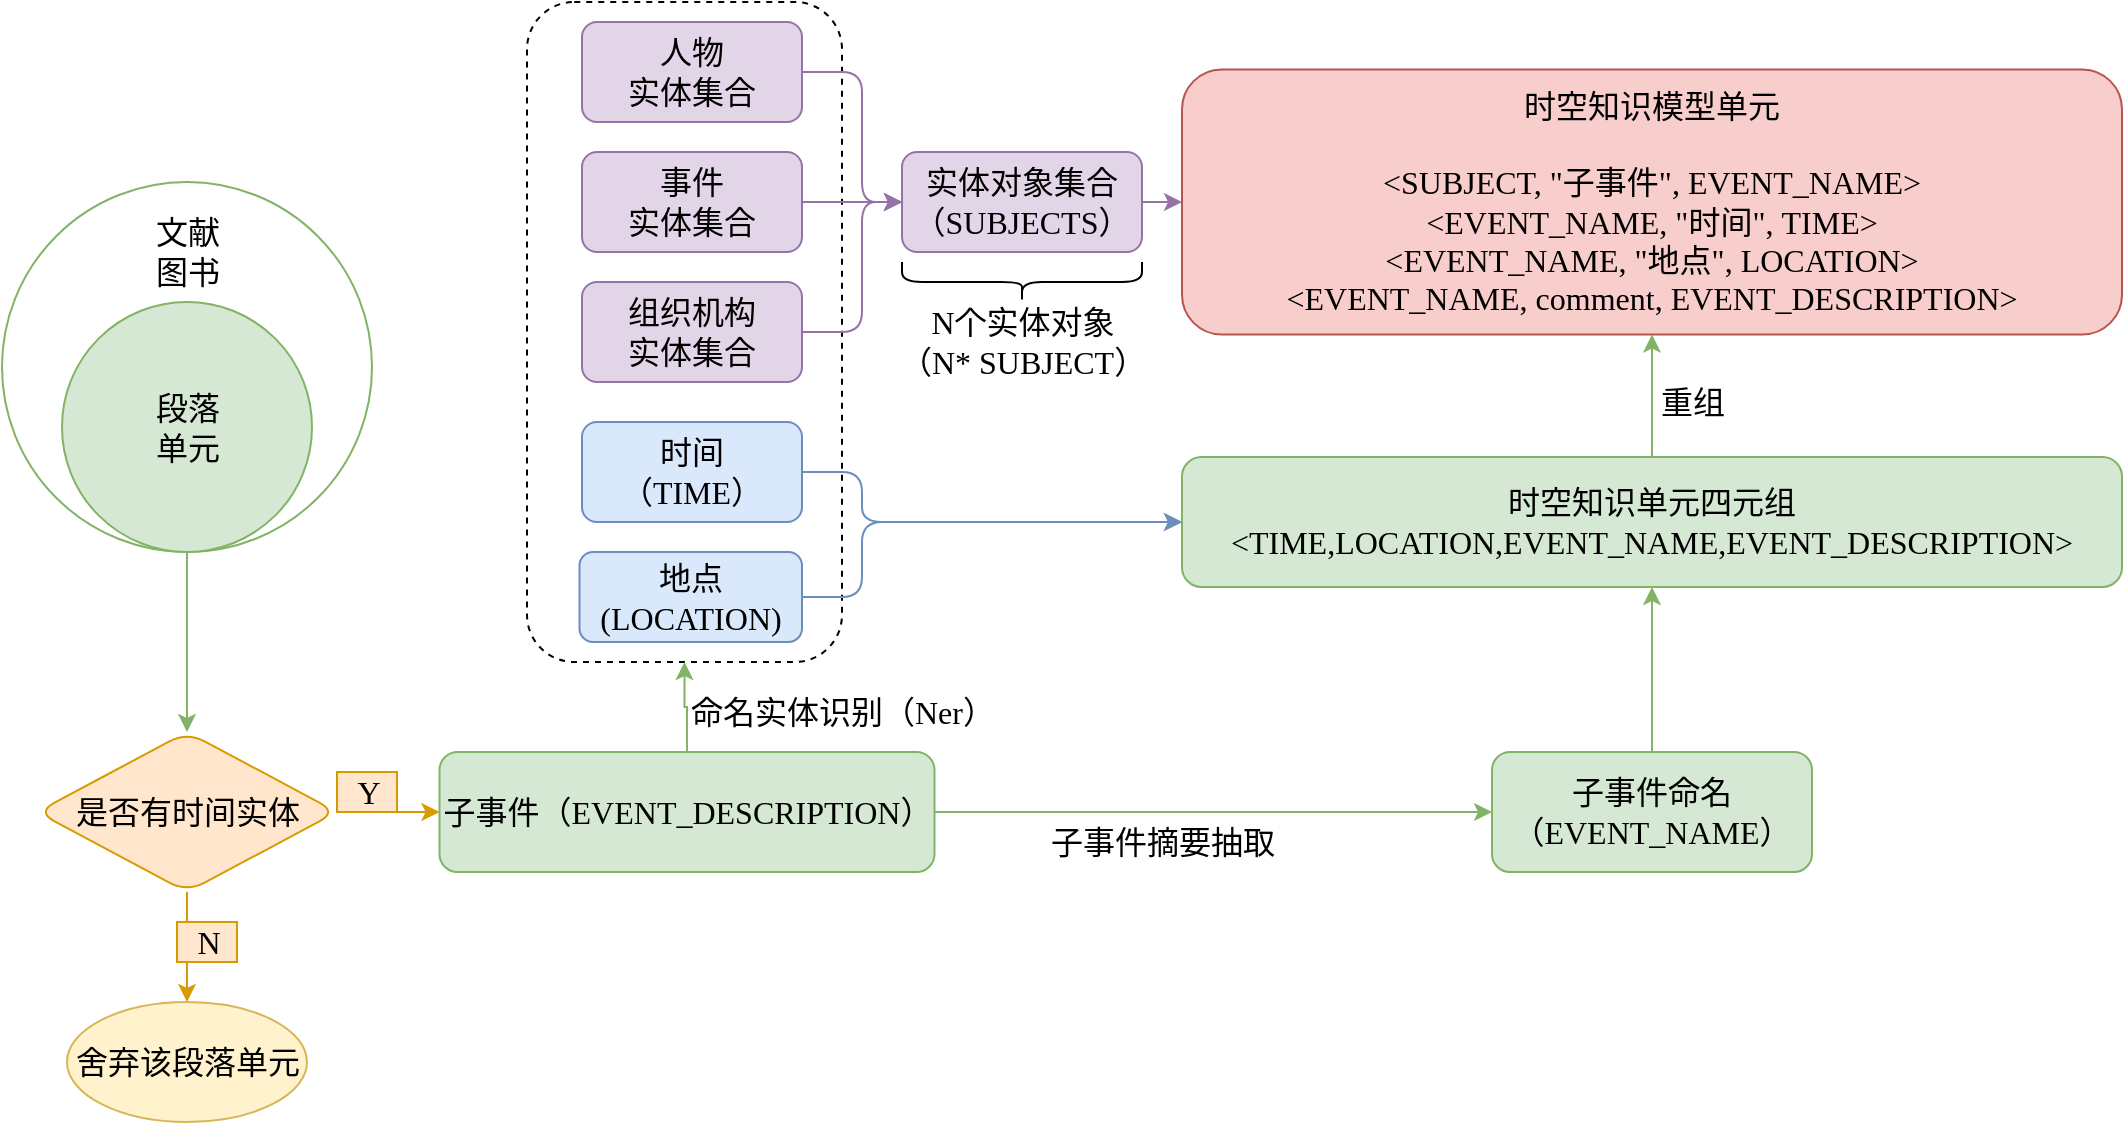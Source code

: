 <mxfile version="17.4.6" type="github">
  <diagram id="Tqv-xgq0oBXDb1eSAF5G" name="Page-1">
    <mxGraphModel dx="1422" dy="738" grid="1" gridSize="10" guides="1" tooltips="1" connect="1" arrows="1" fold="1" page="1" pageScale="1" pageWidth="827" pageHeight="1169" math="0" shadow="0">
      <root>
        <mxCell id="0" />
        <mxCell id="1" parent="0" />
        <mxCell id="5KL64Bzqj7dQWfPiXda_-27" value="" style="rounded=1;whiteSpace=wrap;html=1;fontSize=16;strokeWidth=1;dashed=1;fontStyle=0" parent="1" vertex="1">
          <mxGeometry x="402.5" y="180" width="157.5" height="330" as="geometry" />
        </mxCell>
        <mxCell id="5KL64Bzqj7dQWfPiXda_-74" style="edgeStyle=orthogonalEdgeStyle;rounded=1;orthogonalLoop=1;jettySize=auto;html=1;exitX=1;exitY=0.5;exitDx=0;exitDy=0;fontFamily=Times New Roman;fontSize=16;strokeWidth=1;entryX=0;entryY=0.5;entryDx=0;entryDy=0;fontStyle=0;jumpStyle=none;fillColor=#e1d5e7;strokeColor=#9673a6;" parent="1" source="5KL64Bzqj7dQWfPiXda_-24" target="5KL64Bzqj7dQWfPiXda_-73" edge="1">
          <mxGeometry relative="1" as="geometry">
            <Array as="points">
              <mxPoint x="570" y="215" />
              <mxPoint x="570" y="280" />
            </Array>
          </mxGeometry>
        </mxCell>
        <mxCell id="5KL64Bzqj7dQWfPiXda_-24" value="&lt;span style=&quot;font-size: 16px&quot;&gt;人物&lt;br&gt;实体集合&lt;/span&gt;" style="rounded=1;whiteSpace=wrap;html=1;fontSize=16;strokeWidth=1;fontStyle=0;fillColor=#e1d5e7;strokeColor=#9673a6;" parent="1" vertex="1">
          <mxGeometry x="430" y="190" width="110" height="50" as="geometry" />
        </mxCell>
        <mxCell id="5KL64Bzqj7dQWfPiXda_-75" style="edgeStyle=orthogonalEdgeStyle;rounded=0;orthogonalLoop=1;jettySize=auto;html=1;exitX=1;exitY=0.5;exitDx=0;exitDy=0;entryX=0;entryY=0.5;entryDx=0;entryDy=0;fontFamily=Times New Roman;fontSize=16;strokeWidth=1;fontStyle=0;fillColor=#e1d5e7;strokeColor=#9673a6;" parent="1" source="5KL64Bzqj7dQWfPiXda_-25" target="5KL64Bzqj7dQWfPiXda_-73" edge="1">
          <mxGeometry relative="1" as="geometry" />
        </mxCell>
        <mxCell id="5KL64Bzqj7dQWfPiXda_-25" value="&lt;span style=&quot;font-size: 16px&quot;&gt;事件&lt;br&gt;实体集合&lt;br style=&quot;font-size: 16px&quot;&gt;&lt;/span&gt;" style="rounded=1;whiteSpace=wrap;html=1;fontSize=16;strokeWidth=1;fontStyle=0;fillColor=#e1d5e7;strokeColor=#9673a6;" parent="1" vertex="1">
          <mxGeometry x="430" y="255" width="110" height="50" as="geometry" />
        </mxCell>
        <mxCell id="5KL64Bzqj7dQWfPiXda_-76" style="edgeStyle=orthogonalEdgeStyle;rounded=1;orthogonalLoop=1;jettySize=auto;html=1;exitX=1;exitY=0.5;exitDx=0;exitDy=0;entryX=0;entryY=0.5;entryDx=0;entryDy=0;fontFamily=Times New Roman;fontSize=16;strokeWidth=1;fontStyle=0;fillColor=#e1d5e7;strokeColor=#9673a6;" parent="1" source="5KL64Bzqj7dQWfPiXda_-26" target="5KL64Bzqj7dQWfPiXda_-73" edge="1">
          <mxGeometry relative="1" as="geometry">
            <Array as="points">
              <mxPoint x="570" y="345" />
              <mxPoint x="570" y="280" />
            </Array>
          </mxGeometry>
        </mxCell>
        <mxCell id="5KL64Bzqj7dQWfPiXda_-26" value="&lt;span style=&quot;font-size: 16px;&quot;&gt;组织机构&lt;br style=&quot;font-size: 16px;&quot;&gt;实体集合&lt;/span&gt;" style="rounded=1;whiteSpace=wrap;html=1;fontSize=16;strokeWidth=1;fontStyle=0;fillColor=#e1d5e7;strokeColor=#9673a6;" parent="1" vertex="1">
          <mxGeometry x="430" y="320" width="110" height="50" as="geometry" />
        </mxCell>
        <mxCell id="5KL64Bzqj7dQWfPiXda_-34" value="" style="ellipse;whiteSpace=wrap;html=1;aspect=fixed;rounded=1;fontSize=16;strokeWidth=1;fontStyle=0;fillColor=none;strokeColor=#82b366;" parent="1" vertex="1">
          <mxGeometry x="140" y="270" width="185" height="185" as="geometry" />
        </mxCell>
        <mxCell id="5KL64Bzqj7dQWfPiXda_-60" style="edgeStyle=orthogonalEdgeStyle;rounded=0;orthogonalLoop=1;jettySize=auto;html=1;exitX=0.5;exitY=1;exitDx=0;exitDy=0;entryX=0.5;entryY=0;entryDx=0;entryDy=0;fontFamily=Times New Roman;fontSize=16;strokeWidth=1;fontStyle=0;fillColor=#d5e8d4;strokeColor=#82b366;" parent="1" source="5KL64Bzqj7dQWfPiXda_-35" target="5KL64Bzqj7dQWfPiXda_-46" edge="1">
          <mxGeometry relative="1" as="geometry" />
        </mxCell>
        <mxCell id="5KL64Bzqj7dQWfPiXda_-35" value="" style="ellipse;whiteSpace=wrap;html=1;aspect=fixed;rounded=1;fontSize=16;strokeWidth=1;fontStyle=0;fillColor=#d5e8d4;strokeColor=#82b366;" parent="1" vertex="1">
          <mxGeometry x="170" y="330" width="125" height="125" as="geometry" />
        </mxCell>
        <mxCell id="5KL64Bzqj7dQWfPiXda_-36" value="&lt;span style=&quot;font-size: 16px;&quot;&gt;文献&lt;br style=&quot;font-size: 16px;&quot;&gt;图书&lt;/span&gt;" style="text;html=1;strokeColor=none;fillColor=none;align=center;verticalAlign=middle;whiteSpace=wrap;rounded=0;fontSize=16;strokeWidth=1;fontStyle=0" parent="1" vertex="1">
          <mxGeometry x="202.5" y="290" width="60" height="30" as="geometry" />
        </mxCell>
        <mxCell id="5KL64Bzqj7dQWfPiXda_-38" value="&lt;span style=&quot;font-size: 16px;&quot;&gt;段落&lt;br style=&quot;font-size: 16px;&quot;&gt;单元&lt;/span&gt;" style="text;html=1;strokeColor=none;fillColor=none;align=center;verticalAlign=middle;whiteSpace=wrap;rounded=0;fontSize=16;strokeWidth=1;fontStyle=0" parent="1" vertex="1">
          <mxGeometry x="202.5" y="377.5" width="60" height="30" as="geometry" />
        </mxCell>
        <mxCell id="5KL64Bzqj7dQWfPiXda_-64" style="edgeStyle=orthogonalEdgeStyle;rounded=1;orthogonalLoop=1;jettySize=auto;html=1;exitX=1;exitY=0.5;exitDx=0;exitDy=0;fontFamily=Times New Roman;fontSize=16;entryX=0;entryY=0.5;entryDx=0;entryDy=0;strokeWidth=1;fontStyle=0;fillColor=#dae8fc;strokeColor=#6c8ebf;" parent="1" target="5KL64Bzqj7dQWfPiXda_-59" edge="1" source="5KL64Bzqj7dQWfPiXda_-43">
          <mxGeometry relative="1" as="geometry">
            <mxPoint x="654" y="440" as="targetPoint" />
            <mxPoint x="521.5" y="475" as="sourcePoint" />
            <Array as="points">
              <mxPoint x="570" y="478" />
              <mxPoint x="570" y="440" />
            </Array>
          </mxGeometry>
        </mxCell>
        <mxCell id="5KL64Bzqj7dQWfPiXda_-43" value="&lt;span style=&quot;font-size: 16px;&quot;&gt;&lt;font face=&quot;Times New Roman&quot; style=&quot;font-size: 16px;&quot;&gt;地点&lt;br style=&quot;font-size: 16px;&quot;&gt;(LOCATION)&lt;/font&gt;&lt;br style=&quot;font-size: 16px;&quot;&gt;&lt;/span&gt;" style="rounded=1;whiteSpace=wrap;html=1;fontSize=16;strokeWidth=1;fontStyle=0;fillColor=#dae8fc;strokeColor=#6c8ebf;" parent="1" vertex="1">
          <mxGeometry x="428.75" y="455" width="111.25" height="45" as="geometry" />
        </mxCell>
        <mxCell id="5KL64Bzqj7dQWfPiXda_-50" value="" style="edgeStyle=orthogonalEdgeStyle;rounded=0;orthogonalLoop=1;jettySize=auto;html=1;fontSize=16;strokeWidth=1;fontStyle=0;fillColor=#ffe6cc;strokeColor=#d79b00;" parent="1" source="5KL64Bzqj7dQWfPiXda_-46" target="5KL64Bzqj7dQWfPiXda_-49" edge="1">
          <mxGeometry relative="1" as="geometry" />
        </mxCell>
        <mxCell id="5KL64Bzqj7dQWfPiXda_-52" value="" style="edgeStyle=orthogonalEdgeStyle;rounded=0;orthogonalLoop=1;jettySize=auto;html=1;fontSize=16;strokeWidth=1;fontStyle=0;fillColor=#ffe6cc;strokeColor=#d79b00;" parent="1" source="5KL64Bzqj7dQWfPiXda_-46" target="5KL64Bzqj7dQWfPiXda_-51" edge="1">
          <mxGeometry relative="1" as="geometry" />
        </mxCell>
        <mxCell id="5KL64Bzqj7dQWfPiXda_-46" value="是否有时间实体" style="rhombus;whiteSpace=wrap;html=1;fontSize=16;rounded=1;strokeWidth=1;fontStyle=0;fillColor=#ffe6cc;strokeColor=#d79b00;" parent="1" vertex="1">
          <mxGeometry x="157.5" y="545" width="150" height="80" as="geometry" />
        </mxCell>
        <mxCell id="5KL64Bzqj7dQWfPiXda_-49" value="舍弃该段落单元" style="ellipse;whiteSpace=wrap;html=1;fontSize=16;rounded=0;strokeWidth=1;fontStyle=0;fillColor=#fff2cc;strokeColor=#d6b656;" parent="1" vertex="1">
          <mxGeometry x="172.5" y="680" width="120" height="60" as="geometry" />
        </mxCell>
        <mxCell id="5KL64Bzqj7dQWfPiXda_-53" style="edgeStyle=orthogonalEdgeStyle;rounded=0;orthogonalLoop=1;jettySize=auto;html=1;exitX=0.5;exitY=0;exitDx=0;exitDy=0;fontFamily=Times New Roman;fontSize=16;strokeWidth=1;fontStyle=0;fillColor=#d5e8d4;strokeColor=#82b366;" parent="1" source="5KL64Bzqj7dQWfPiXda_-51" target="5KL64Bzqj7dQWfPiXda_-27" edge="1">
          <mxGeometry relative="1" as="geometry" />
        </mxCell>
        <mxCell id="5KL64Bzqj7dQWfPiXda_-62" style="edgeStyle=orthogonalEdgeStyle;rounded=0;orthogonalLoop=1;jettySize=auto;html=1;exitX=1;exitY=0.5;exitDx=0;exitDy=0;entryX=0;entryY=0.5;entryDx=0;entryDy=0;fontFamily=Times New Roman;fontSize=16;strokeWidth=1;fontStyle=0;fillColor=#d5e8d4;strokeColor=#82b366;" parent="1" source="5KL64Bzqj7dQWfPiXda_-51" target="5KL64Bzqj7dQWfPiXda_-54" edge="1">
          <mxGeometry relative="1" as="geometry" />
        </mxCell>
        <mxCell id="5KL64Bzqj7dQWfPiXda_-51" value="&lt;font face=&quot;Times New Roman&quot; style=&quot;font-size: 16px;&quot;&gt;子事件（&lt;span lang=&quot;EN-US&quot; style=&quot;font-size: 16px;&quot;&gt;EVENT_DESCRIPTION&lt;/span&gt;）&lt;/font&gt;" style="whiteSpace=wrap;html=1;fontSize=16;rounded=1;strokeWidth=1;fontStyle=0;fillColor=#d5e8d4;strokeColor=#82b366;" parent="1" vertex="1">
          <mxGeometry x="358.75" y="555" width="247.5" height="60" as="geometry" />
        </mxCell>
        <mxCell id="5KL64Bzqj7dQWfPiXda_-65" style="edgeStyle=orthogonalEdgeStyle;rounded=0;orthogonalLoop=1;jettySize=auto;html=1;exitX=0.5;exitY=0;exitDx=0;exitDy=0;entryX=0.5;entryY=1;entryDx=0;entryDy=0;fontFamily=Times New Roman;fontSize=16;strokeWidth=1;fontStyle=0;fillColor=#d5e8d4;strokeColor=#82b366;" parent="1" source="5KL64Bzqj7dQWfPiXda_-54" target="5KL64Bzqj7dQWfPiXda_-59" edge="1">
          <mxGeometry relative="1" as="geometry" />
        </mxCell>
        <mxCell id="5KL64Bzqj7dQWfPiXda_-54" value="&lt;font face=&quot;Times New Roman&quot; style=&quot;font-size: 16px;&quot;&gt;子事件命名（&lt;span lang=&quot;EN-US&quot; style=&quot;font-size: 16px;&quot;&gt;EVENT_NAME&lt;/span&gt;）&lt;/font&gt;" style="whiteSpace=wrap;html=1;fontSize=16;rounded=1;strokeWidth=1;fontStyle=0;fillColor=#d5e8d4;strokeColor=#82b366;" parent="1" vertex="1">
          <mxGeometry x="885" y="555" width="160" height="60" as="geometry" />
        </mxCell>
        <mxCell id="5KL64Bzqj7dQWfPiXda_-78" style="edgeStyle=orthogonalEdgeStyle;rounded=0;orthogonalLoop=1;jettySize=auto;html=1;exitX=0.5;exitY=0;exitDx=0;exitDy=0;entryX=0.5;entryY=1;entryDx=0;entryDy=0;fontFamily=Times New Roman;fontSize=16;strokeWidth=1;fontStyle=0;fillColor=#d5e8d4;strokeColor=#82b366;" parent="1" source="5KL64Bzqj7dQWfPiXda_-59" target="5KL64Bzqj7dQWfPiXda_-77" edge="1">
          <mxGeometry relative="1" as="geometry" />
        </mxCell>
        <mxCell id="5KL64Bzqj7dQWfPiXda_-59" value="&lt;font face=&quot;Times New Roman&quot; style=&quot;font-size: 16px;&quot;&gt;&lt;span style=&quot;font-size: 16px;&quot;&gt;时空知识单元四元组&lt;br style=&quot;font-size: 16px;&quot;&gt;&lt;span lang=&quot;EN-US&quot; style=&quot;font-size: 16px;&quot;&gt;&amp;lt;TIME,LOCATION,EVENT_NAME,EVENT_DESCRIPTION&amp;gt;&lt;/span&gt;&lt;/span&gt;&lt;/font&gt;&lt;span style=&quot;font-size: 16px;&quot;&gt;&lt;br style=&quot;font-size: 16px;&quot;&gt;&lt;/span&gt;" style="rounded=1;whiteSpace=wrap;html=1;fontSize=16;strokeWidth=1;fontStyle=0;fillColor=#d5e8d4;strokeColor=#82b366;" parent="1" vertex="1">
          <mxGeometry x="730" y="407.5" width="470" height="65" as="geometry" />
        </mxCell>
        <mxCell id="5KL64Bzqj7dQWfPiXda_-63" style="edgeStyle=orthogonalEdgeStyle;rounded=1;orthogonalLoop=1;jettySize=auto;html=1;exitX=1;exitY=0.5;exitDx=0;exitDy=0;entryX=0;entryY=0.5;entryDx=0;entryDy=0;fontFamily=Times New Roman;fontSize=16;strokeWidth=1;fontStyle=0;fillColor=#dae8fc;strokeColor=#6c8ebf;" parent="1" source="5KL64Bzqj7dQWfPiXda_-61" target="5KL64Bzqj7dQWfPiXda_-59" edge="1">
          <mxGeometry relative="1" as="geometry">
            <Array as="points">
              <mxPoint x="570" y="415" />
              <mxPoint x="570" y="440" />
            </Array>
          </mxGeometry>
        </mxCell>
        <mxCell id="5KL64Bzqj7dQWfPiXda_-61" value="&lt;span style=&quot;font-size: 16px&quot;&gt;&lt;font face=&quot;Times New Roman&quot; style=&quot;font-size: 16px&quot;&gt;时间&lt;br&gt;（TIME）&lt;/font&gt;&lt;/span&gt;" style="rounded=1;whiteSpace=wrap;html=1;fontSize=16;strokeWidth=1;fontStyle=0;fillColor=#dae8fc;strokeColor=#6c8ebf;" parent="1" vertex="1">
          <mxGeometry x="430" y="390" width="110" height="50" as="geometry" />
        </mxCell>
        <mxCell id="5KL64Bzqj7dQWfPiXda_-83" style="edgeStyle=orthogonalEdgeStyle;rounded=0;orthogonalLoop=1;jettySize=auto;html=1;exitX=1;exitY=0.5;exitDx=0;exitDy=0;entryX=0;entryY=0.5;entryDx=0;entryDy=0;fontFamily=Times New Roman;fontSize=16;strokeWidth=1;fontStyle=0;fillColor=#e1d5e7;strokeColor=#9673a6;" parent="1" source="5KL64Bzqj7dQWfPiXda_-73" target="5KL64Bzqj7dQWfPiXda_-77" edge="1">
          <mxGeometry relative="1" as="geometry" />
        </mxCell>
        <mxCell id="5KL64Bzqj7dQWfPiXda_-73" value="&lt;span style=&quot;font-size: 16px;&quot;&gt;&lt;font face=&quot;Times New Roman&quot; style=&quot;font-size: 16px;&quot;&gt;实体对象集合（SUBJECTS）&lt;/font&gt;&lt;br style=&quot;font-size: 16px;&quot;&gt;&lt;/span&gt;" style="rounded=1;whiteSpace=wrap;html=1;fontSize=16;strokeWidth=1;fontStyle=0;fillColor=#e1d5e7;strokeColor=#9673a6;" parent="1" vertex="1">
          <mxGeometry x="590" y="255" width="120" height="50" as="geometry" />
        </mxCell>
        <mxCell id="5KL64Bzqj7dQWfPiXda_-77" value="&lt;font face=&quot;Times New Roman&quot; style=&quot;font-size: 16px;&quot;&gt;&lt;span style=&quot;font-size: 16px;&quot;&gt;时空知识模型单元&lt;br style=&quot;font-size: 16px;&quot;&gt;&lt;br style=&quot;font-size: 16px;&quot;&gt;&amp;lt;&lt;/span&gt;&lt;/font&gt;&lt;span style=&quot;font-family: &amp;quot;times new roman&amp;quot;; font-size: 16px;&quot;&gt;SUBJECT, &quot;&lt;/span&gt;&lt;span style=&quot;font-family: &amp;quot;times new roman&amp;quot;; font-size: 16px;&quot;&gt;子事件&lt;/span&gt;&lt;span style=&quot;font-family: &amp;quot;times new roman&amp;quot;; font-size: 16px;&quot;&gt;&quot;,&amp;nbsp;&lt;/span&gt;&lt;span style=&quot;font-family: &amp;quot;times new roman&amp;quot;; font-size: 16px;&quot;&gt;&lt;span lang=&quot;EN-US&quot; style=&quot;font-size: 16px;&quot;&gt;EVENT_NAME&amp;gt;&lt;br style=&quot;font-size: 16px;&quot;&gt;&lt;/span&gt;&lt;/span&gt;&lt;font face=&quot;Times New Roman&quot; style=&quot;font-size: 16px;&quot;&gt;&lt;span style=&quot;font-size: 16px;&quot;&gt;&amp;lt;&lt;/span&gt;&lt;/font&gt;&lt;span style=&quot;font-family: &amp;quot;times new roman&amp;quot;; font-size: 16px;&quot;&gt;&lt;span lang=&quot;EN-US&quot; style=&quot;font-size: 16px;&quot;&gt;EVENT_NAME, &quot;&lt;/span&gt;&lt;/span&gt;&lt;span style=&quot;font-family: &amp;quot;times new roman&amp;quot;; font-size: 16px;&quot;&gt;&lt;span lang=&quot;EN-US&quot; style=&quot;font-size: 16px;&quot;&gt;时间&lt;/span&gt;&lt;/span&gt;&lt;span style=&quot;font-family: &amp;quot;times new roman&amp;quot;; font-size: 16px;&quot;&gt;&lt;span lang=&quot;EN-US&quot; style=&quot;font-size: 16px;&quot;&gt;&quot;, TIME&lt;/span&gt;&lt;/span&gt;&lt;font face=&quot;Times New Roman&quot; style=&quot;font-size: 16px;&quot;&gt;&lt;span style=&quot;font-size: 16px;&quot;&gt;&amp;gt;&lt;br style=&quot;font-size: 16px;&quot;&gt;&amp;lt;&lt;/span&gt;&lt;/font&gt;&lt;span style=&quot;font-family: &amp;quot;times new roman&amp;quot;; font-size: 16px;&quot;&gt;&lt;span lang=&quot;EN-US&quot; style=&quot;font-size: 16px;&quot;&gt;EVENT_NAME, &quot;&lt;/span&gt;&lt;/span&gt;&lt;span style=&quot;font-family: &amp;quot;times new roman&amp;quot;; font-size: 16px;&quot;&gt;&lt;span lang=&quot;EN-US&quot; style=&quot;font-size: 16px;&quot;&gt;地点&lt;/span&gt;&lt;/span&gt;&lt;span style=&quot;font-family: &amp;quot;times new roman&amp;quot;; font-size: 16px;&quot;&gt;&lt;span lang=&quot;EN-US&quot; style=&quot;font-size: 16px;&quot;&gt;&quot;, LOCATION&amp;gt;&lt;/span&gt;&lt;/span&gt;&lt;font face=&quot;Times New Roman&quot; style=&quot;font-size: 16px;&quot;&gt;&lt;span style=&quot;font-size: 16px;&quot;&gt;&lt;br style=&quot;font-size: 16px;&quot;&gt;&lt;/span&gt;&lt;/font&gt;&lt;font face=&quot;Times New Roman&quot; style=&quot;font-size: 16px;&quot;&gt;&lt;span style=&quot;font-size: 16px;&quot;&gt;&amp;lt;&lt;/span&gt;&lt;/font&gt;&lt;span style=&quot;font-family: &amp;quot;times new roman&amp;quot;; font-size: 16px;&quot;&gt;&lt;span lang=&quot;EN-US&quot; style=&quot;font-size: 16px;&quot;&gt;EVENT_NAME, comment,&amp;nbsp;&lt;/span&gt;&lt;/span&gt;&lt;span style=&quot;font-family: &amp;quot;times new roman&amp;quot;; font-size: 16px;&quot;&gt;&lt;span lang=&quot;EN-US&quot; style=&quot;font-size: 16px;&quot;&gt;EVENT_DESCRIPTION&lt;/span&gt;&lt;/span&gt;&lt;span style=&quot;font-family: &amp;quot;times new roman&amp;quot;; font-size: 16px;&quot;&gt;&lt;span lang=&quot;EN-US&quot; style=&quot;font-size: 16px;&quot;&gt;&amp;gt;&lt;/span&gt;&lt;/span&gt;&lt;span style=&quot;font-size: 16px;&quot;&gt;&lt;br style=&quot;font-size: 16px;&quot;&gt;&lt;/span&gt;" style="rounded=1;whiteSpace=wrap;html=1;fontSize=16;strokeWidth=1;fontStyle=0;fillColor=#f8cecc;strokeColor=#b85450;" parent="1" vertex="1">
          <mxGeometry x="730" y="213.75" width="470" height="132.5" as="geometry" />
        </mxCell>
        <mxCell id="5KL64Bzqj7dQWfPiXda_-79" value="&lt;span style=&quot;font-size: 16px;&quot;&gt;N&lt;/span&gt;" style="text;html=1;align=center;verticalAlign=middle;resizable=0;points=[];autosize=1;strokeColor=#d79b00;fillColor=#ffe6cc;fontSize=16;fontFamily=Times New Roman;strokeWidth=1;fontStyle=0" parent="1" vertex="1">
          <mxGeometry x="227.5" y="640" width="30" height="20" as="geometry" />
        </mxCell>
        <mxCell id="5KL64Bzqj7dQWfPiXda_-80" value="&lt;span style=&quot;font-size: 16px;&quot;&gt;Y&lt;/span&gt;" style="text;html=1;align=center;verticalAlign=middle;resizable=0;points=[];autosize=1;strokeColor=#d79b00;fillColor=#ffe6cc;fontSize=16;fontFamily=Times New Roman;strokeWidth=1;fontStyle=0" parent="1" vertex="1">
          <mxGeometry x="307.5" y="565" width="30" height="20" as="geometry" />
        </mxCell>
        <mxCell id="5KL64Bzqj7dQWfPiXda_-81" value="&lt;span style=&quot;font-size: 16px&quot;&gt;命名实体识别（Ner）&lt;/span&gt;" style="text;html=1;align=center;verticalAlign=middle;resizable=0;points=[];autosize=1;strokeColor=none;fillColor=none;fontSize=16;fontFamily=Times New Roman;strokeWidth=1;fontStyle=0" parent="1" vertex="1">
          <mxGeometry x="475" y="525" width="170" height="20" as="geometry" />
        </mxCell>
        <mxCell id="5KL64Bzqj7dQWfPiXda_-82" value="&lt;span style=&quot;font-size: 16px;&quot;&gt;子事件摘要抽取&lt;/span&gt;" style="text;html=1;align=center;verticalAlign=middle;resizable=0;points=[];autosize=1;strokeColor=none;fillColor=none;fontSize=16;fontFamily=Times New Roman;strokeWidth=1;fontStyle=0" parent="1" vertex="1">
          <mxGeometry x="655" y="590" width="130" height="20" as="geometry" />
        </mxCell>
        <mxCell id="5KL64Bzqj7dQWfPiXda_-84" value="" style="shape=curlyBracket;whiteSpace=wrap;html=1;rounded=1;flipH=1;fontFamily=Times New Roman;fontSize=16;fillColor=default;rotation=90;strokeWidth=1;fontStyle=0" parent="1" vertex="1">
          <mxGeometry x="640" y="260" width="20" height="120" as="geometry" />
        </mxCell>
        <mxCell id="5KL64Bzqj7dQWfPiXda_-87" value="N个实体对象&lt;br style=&quot;font-size: 16px;&quot;&gt;（N* SUBJECT）" style="text;html=1;align=center;verticalAlign=middle;resizable=0;points=[];autosize=1;strokeColor=none;fillColor=none;fontSize=16;fontFamily=Times New Roman;strokeWidth=1;fontStyle=0" parent="1" vertex="1">
          <mxGeometry x="580" y="330" width="140" height="40" as="geometry" />
        </mxCell>
        <mxCell id="5KL64Bzqj7dQWfPiXda_-88" value="&lt;span style=&quot;font-size: 16px;&quot;&gt;重组&lt;/span&gt;" style="text;html=1;align=center;verticalAlign=middle;resizable=0;points=[];autosize=1;strokeColor=none;fillColor=none;fontSize=16;fontFamily=Times New Roman;strokeWidth=1;fontStyle=0" parent="1" vertex="1">
          <mxGeometry x="960" y="370" width="50" height="20" as="geometry" />
        </mxCell>
      </root>
    </mxGraphModel>
  </diagram>
</mxfile>
